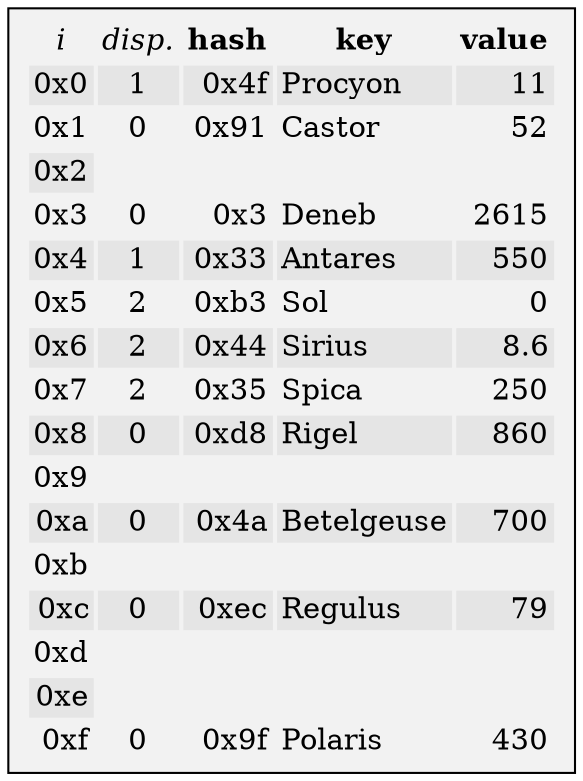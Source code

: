 digraph {
	rankdir=LR;
	graph [truecolor=true, bgcolor=transparent];
	fontface=modern;
	node [shape=box, style=filled, fillcolor="Gray95"];
	hash [label=<<TABLE BORDER="0">
	<TR>
		<TD BORDER="0"><FONT FACE="Times-Italic">i</FONT></TD>
		<TD BORDER="0"><FONT FACE="Times-Italic">disp.</FONT></TD>
		<TD BORDER="0"><FONT FACE="Times-Bold">hash</FONT></TD>
		<TD BORDER="0"><FONT FACE="Times-Bold">key</FONT></TD>
		<TD BORDER="0"><FONT FACE="Times-Bold">value</FONT></TD>
	</TR>
	<TR>
		<TD ALIGN="RIGHT" BGCOLOR="Gray90">0x0</TD>
		<TD BGCOLOR="Gray90">1</TD>
		<TD ALIGN="RIGHT" BGCOLOR="Gray90">0x4f</TD>
		<TD ALIGN="LEFT" BGCOLOR="Gray90">Procyon</TD>
		<TD ALIGN="RIGHT" BGCOLOR="Gray90">11</TD>
	</TR>
	<TR>
		<TD ALIGN="RIGHT">0x1</TD>
		<TD>0</TD>
		<TD ALIGN="RIGHT">0x91</TD>
		<TD ALIGN="LEFT">Castor</TD>
		<TD ALIGN="RIGHT">52</TD>
	</TR>
	<TR>
		<TD ALIGN="RIGHT" BGCOLOR="Gray90">0x2</TD>
	</TR>
	<TR>
		<TD ALIGN="RIGHT">0x3</TD>
		<TD>0</TD>
		<TD ALIGN="RIGHT">0x3</TD>
		<TD ALIGN="LEFT">Deneb</TD>
		<TD ALIGN="RIGHT">2615</TD>
	</TR>
	<TR>
		<TD ALIGN="RIGHT" BGCOLOR="Gray90">0x4</TD>
		<TD BGCOLOR="Gray90">1</TD>
		<TD ALIGN="RIGHT" BGCOLOR="Gray90">0x33</TD>
		<TD ALIGN="LEFT" BGCOLOR="Gray90">Antares</TD>
		<TD ALIGN="RIGHT" BGCOLOR="Gray90">550</TD>
	</TR>
	<TR>
		<TD ALIGN="RIGHT">0x5</TD>
		<TD PORT="14">2</TD>
		<TD ALIGN="RIGHT">0xb3</TD>
		<TD ALIGN="LEFT">Sol</TD>
		<TD ALIGN="RIGHT">0</TD>
	</TR>
	<TR>
		<TD ALIGN="RIGHT" BGCOLOR="Gray90">0x6</TD>
		<TD BGCOLOR="Gray90">2</TD>
		<TD ALIGN="RIGHT" BGCOLOR="Gray90">0x44</TD>
		<TD ALIGN="LEFT" BGCOLOR="Gray90">Sirius</TD>
		<TD ALIGN="RIGHT" BGCOLOR="Gray90">8.6</TD>
	</TR>
	<TR>
		<TD ALIGN="RIGHT">0x7</TD>
		<TD>2</TD>
		<TD ALIGN="RIGHT">0x35</TD>
		<TD ALIGN="LEFT">Spica</TD>
		<TD ALIGN="RIGHT">250</TD>
	</TR>
	<TR>
		<TD ALIGN="RIGHT" BGCOLOR="Gray90">0x8</TD>
		<TD PORT="8" BGCOLOR="Gray90">0</TD>
		<TD ALIGN="RIGHT" BGCOLOR="Gray90">0xd8</TD>
		<TD ALIGN="LEFT" BGCOLOR="Gray90">Rigel</TD>
		<TD ALIGN="RIGHT" BGCOLOR="Gray90">860</TD>
	</TR>
	<TR>
		<TD ALIGN="RIGHT">0x9</TD>
	</TR>
	<TR>
		<TD ALIGN="RIGHT" BGCOLOR="Gray90">0xa</TD>
		<TD PORT="10" BGCOLOR="Gray90">0</TD>
		<TD ALIGN="RIGHT" BGCOLOR="Gray90">0x4a</TD>
		<TD ALIGN="LEFT" BGCOLOR="Gray90">Betelgeuse</TD>
		<TD ALIGN="RIGHT" BGCOLOR="Gray90">700</TD>
	</TR>
	<TR>
		<TD ALIGN="RIGHT">0xb</TD>
	</TR>
	<TR>
		<TD ALIGN="RIGHT" BGCOLOR="Gray90">0xc</TD>
		<TD PORT="12" BGCOLOR="Gray90">0</TD>
		<TD ALIGN="RIGHT" BGCOLOR="Gray90">0xec</TD>
		<TD ALIGN="LEFT" BGCOLOR="Gray90">Regulus</TD>
		<TD ALIGN="RIGHT" BGCOLOR="Gray90">79</TD>
	</TR>
	<TR>
		<TD ALIGN="RIGHT">0xd</TD>
	</TR>
	<TR>
		<TD ALIGN="RIGHT" BGCOLOR="Gray90">0xe</TD>
	</TR>
	<TR>
		<TD ALIGN="RIGHT">0xf</TD>
		<TD PORT="15">0</TD>
		<TD ALIGN="RIGHT">0x9f</TD>
		<TD ALIGN="LEFT">Polaris</TD>
		<TD ALIGN="RIGHT">430</TD>
	</TR>
</TABLE>>];
	node [shape=plain, fillcolor=none]
	node [color=red];
}
